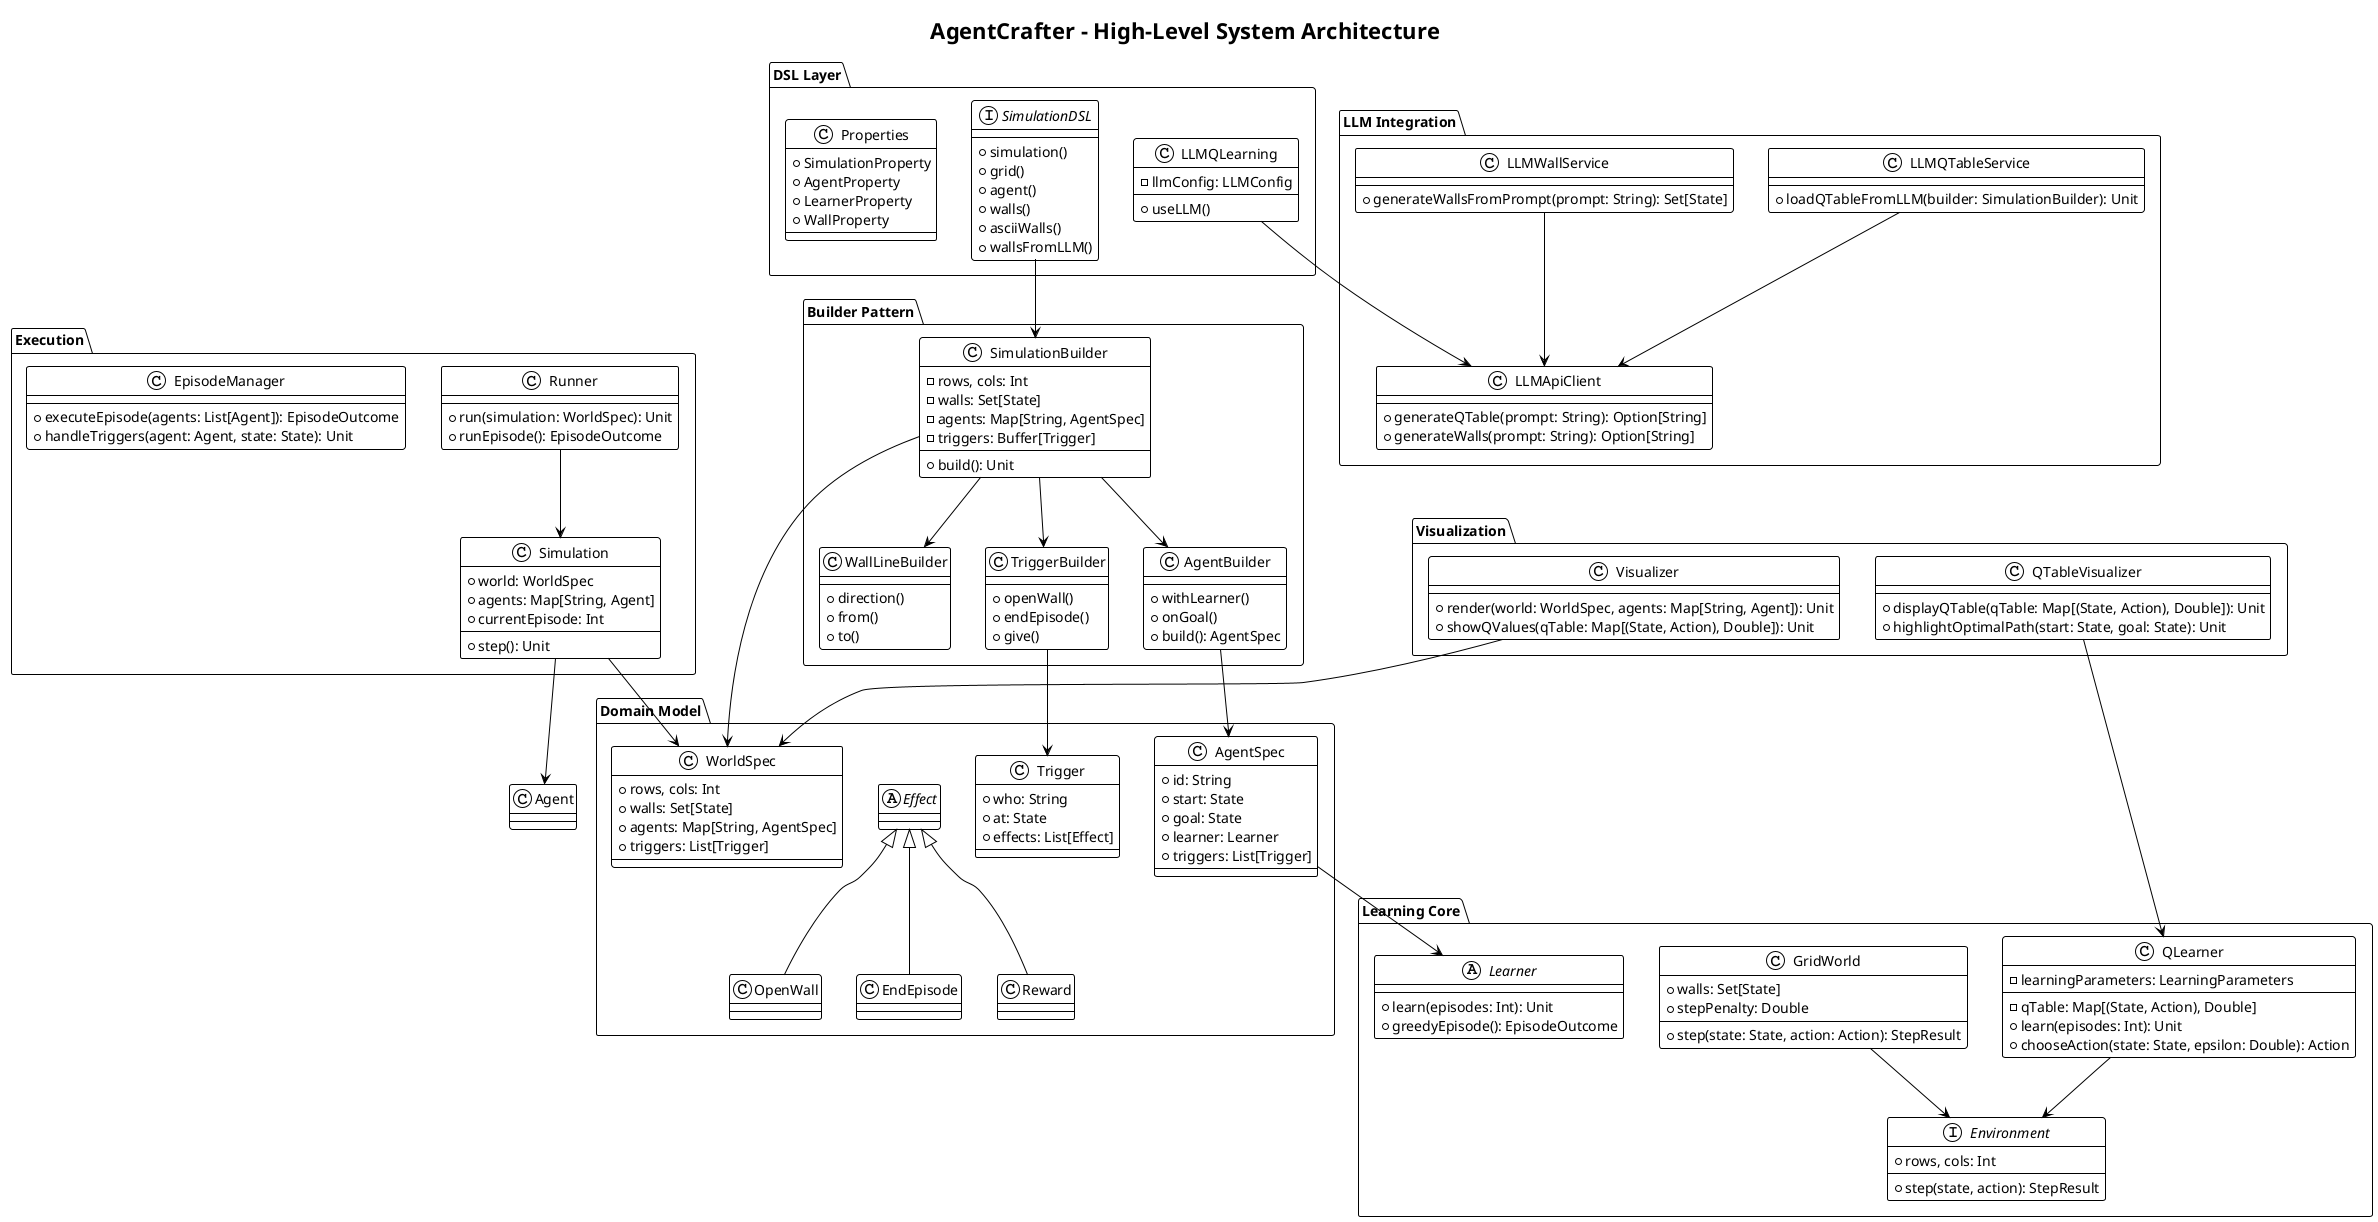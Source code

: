 @startuml AgentCrafter System Architecture
!theme plain
title AgentCrafter - High-Level System Architecture

package "DSL Layer" {
  interface SimulationDSL {
    +simulation()
    +grid()
    +agent()
    +walls()
    +asciiWalls()
    +wallsFromLLM()
  }
  
  class LLMQLearning {
    +useLLM()
    -llmConfig: LLMConfig
  }
  
  class Properties {
    +SimulationProperty
    +AgentProperty
    +LearnerProperty
    +WallProperty
  }
}

package "Builder Pattern" {
  class SimulationBuilder {
    -rows, cols: Int
    -walls: Set[State]
    -agents: Map[String, AgentSpec]
    -triggers: Buffer[Trigger]
    +build(): Unit
  }
  
  class AgentBuilder {
    +withLearner()
    +onGoal()
    +build(): AgentSpec
  }
  
  class TriggerBuilder {
    +openWall()
    +endEpisode()
    +give()
  }
  
  class WallLineBuilder {
    +direction()
    +from()
    +to()
  }
}

package "Domain Model" {
  class AgentSpec {
    +id: String
    +start: State
    +goal: State
    +learner: Learner
    +triggers: List[Trigger]
  }
  
  class WorldSpec {
    +rows, cols: Int
    +walls: Set[State]
    +agents: Map[String, AgentSpec]
    +triggers: List[Trigger]
  }
  
  abstract class Effect
  class OpenWall extends Effect
  class EndEpisode extends Effect
  class Reward extends Effect
  
  class Trigger {
    +who: String
    +at: State
    +effects: List[Effect]
  }
}

package "Learning Core" {
  interface Environment {
    +rows, cols: Int
    +step(state, action): StepResult
  }
  
  abstract class Learner {
    +learn(episodes: Int): Unit
    +greedyEpisode(): EpisodeOutcome
  }
  
  class QLearner {
    -qTable: Map[(State, Action), Double]
    -learningParameters: LearningParameters
    +learn(episodes: Int): Unit
    +chooseAction(state: State, epsilon: Double): Action
  }
  
  class GridWorld {
    +walls: Set[State]
    +stepPenalty: Double
    +step(state: State, action: Action): StepResult
  }
}

package "LLM Integration" {
  class LLMApiClient {
    +generateQTable(prompt: String): Option[String]
    +generateWalls(prompt: String): Option[String]
  }
  
  class LLMQTableService {
    +loadQTableFromLLM(builder: SimulationBuilder): Unit
  }
  
  class LLMWallService {
    +generateWallsFromPrompt(prompt: String): Set[State]
  }
}

package "Visualization" {
  class Visualizer {
    +render(world: WorldSpec, agents: Map[String, Agent]): Unit
    +showQValues(qTable: Map[(State, Action), Double]): Unit
  }
  
  class QTableVisualizer {
    +displayQTable(qTable: Map[(State, Action), Double]): Unit
    +highlightOptimalPath(start: State, goal: State): Unit
  }
}

package "Execution" {
  class Runner {
    +run(simulation: WorldSpec): Unit
    +runEpisode(): EpisodeOutcome
  }
  
  class EpisodeManager {
    +executeEpisode(agents: List[Agent]): EpisodeOutcome
    +handleTriggers(agent: Agent, state: State): Unit
  }
  
  class Simulation {
    +world: WorldSpec
    +agents: Map[String, Agent]
    +currentEpisode: Int
    +step(): Unit
  }
}

' Relationships
SimulationDSL --> SimulationBuilder
SimulationBuilder --> AgentBuilder
SimulationBuilder --> TriggerBuilder
SimulationBuilder --> WallLineBuilder
SimulationBuilder --> WorldSpec
AgentBuilder --> AgentSpec
TriggerBuilder --> Trigger
AgentSpec --> Learner
QLearner --> Environment
GridWorld --> Environment
LLMQLearning --> LLMApiClient
LLMQTableService --> LLMApiClient
LLMWallService --> LLMApiClient
Runner --> Simulation
Simulation --> WorldSpec
Simulation --> Agent
Visualizer --> WorldSpec
QTableVisualizer --> QLearner

@enduml